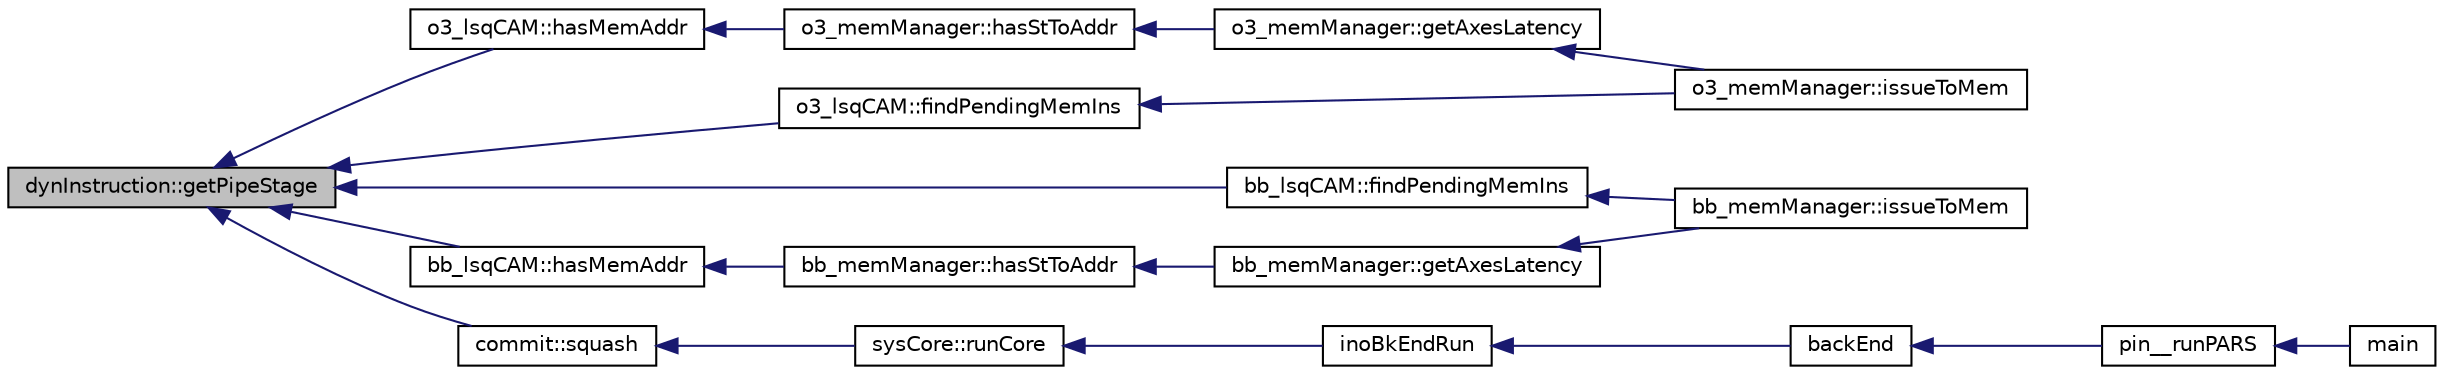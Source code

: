 digraph G
{
  edge [fontname="Helvetica",fontsize="10",labelfontname="Helvetica",labelfontsize="10"];
  node [fontname="Helvetica",fontsize="10",shape=record];
  rankdir=LR;
  Node1 [label="dynInstruction::getPipeStage",height=0.2,width=0.4,color="black", fillcolor="grey75", style="filled" fontcolor="black"];
  Node1 -> Node2 [dir=back,color="midnightblue",fontsize="10",style="solid",fontname="Helvetica"];
  Node2 [label="o3_lsqCAM::findPendingMemIns",height=0.2,width=0.4,color="black", fillcolor="white", style="filled",URL="$classo3__lsqCAM.html#a7db68789c8d9af13bbc9ec485b4972bc"];
  Node2 -> Node3 [dir=back,color="midnightblue",fontsize="10",style="solid",fontname="Helvetica"];
  Node3 [label="o3_memManager::issueToMem",height=0.2,width=0.4,color="black", fillcolor="white", style="filled",URL="$classo3__memManager.html#a124d7a6a84cf5cbc75a171a773784fbb"];
  Node1 -> Node4 [dir=back,color="midnightblue",fontsize="10",style="solid",fontname="Helvetica"];
  Node4 [label="bb_lsqCAM::findPendingMemIns",height=0.2,width=0.4,color="black", fillcolor="white", style="filled",URL="$classbb__lsqCAM.html#ae058ab6cb6ccf10ff4b0619e0c289eff"];
  Node4 -> Node5 [dir=back,color="midnightblue",fontsize="10",style="solid",fontname="Helvetica"];
  Node5 [label="bb_memManager::issueToMem",height=0.2,width=0.4,color="black", fillcolor="white", style="filled",URL="$classbb__memManager.html#a935b7f91aa6edfa7f215a7f59415b0f7"];
  Node1 -> Node6 [dir=back,color="midnightblue",fontsize="10",style="solid",fontname="Helvetica"];
  Node6 [label="o3_lsqCAM::hasMemAddr",height=0.2,width=0.4,color="black", fillcolor="white", style="filled",URL="$classo3__lsqCAM.html#ac52c64978b8fbe0569bb67f0d77e2ec9"];
  Node6 -> Node7 [dir=back,color="midnightblue",fontsize="10",style="solid",fontname="Helvetica"];
  Node7 [label="o3_memManager::hasStToAddr",height=0.2,width=0.4,color="black", fillcolor="white", style="filled",URL="$classo3__memManager.html#afcbdb28a588d6b0990761dfe751cb07d"];
  Node7 -> Node8 [dir=back,color="midnightblue",fontsize="10",style="solid",fontname="Helvetica"];
  Node8 [label="o3_memManager::getAxesLatency",height=0.2,width=0.4,color="black", fillcolor="white", style="filled",URL="$classo3__memManager.html#aeef4a4447f1777bb2a4c63920796c1a4"];
  Node8 -> Node3 [dir=back,color="midnightblue",fontsize="10",style="solid",fontname="Helvetica"];
  Node1 -> Node9 [dir=back,color="midnightblue",fontsize="10",style="solid",fontname="Helvetica"];
  Node9 [label="bb_lsqCAM::hasMemAddr",height=0.2,width=0.4,color="black", fillcolor="white", style="filled",URL="$classbb__lsqCAM.html#a8bdfeab77eb7d342705c49d3ac70e8b0"];
  Node9 -> Node10 [dir=back,color="midnightblue",fontsize="10",style="solid",fontname="Helvetica"];
  Node10 [label="bb_memManager::hasStToAddr",height=0.2,width=0.4,color="black", fillcolor="white", style="filled",URL="$classbb__memManager.html#a532c1005780654c653210fd4d4f1a525"];
  Node10 -> Node11 [dir=back,color="midnightblue",fontsize="10",style="solid",fontname="Helvetica"];
  Node11 [label="bb_memManager::getAxesLatency",height=0.2,width=0.4,color="black", fillcolor="white", style="filled",URL="$classbb__memManager.html#a892e36a7d531f828f084e75557023f5d"];
  Node11 -> Node5 [dir=back,color="midnightblue",fontsize="10",style="solid",fontname="Helvetica"];
  Node1 -> Node12 [dir=back,color="midnightblue",fontsize="10",style="solid",fontname="Helvetica"];
  Node12 [label="commit::squash",height=0.2,width=0.4,color="black", fillcolor="white", style="filled",URL="$classcommit.html#a5b183f343dbf7da45d795df16ef4b7bb"];
  Node12 -> Node13 [dir=back,color="midnightblue",fontsize="10",style="solid",fontname="Helvetica"];
  Node13 [label="sysCore::runCore",height=0.2,width=0.4,color="black", fillcolor="white", style="filled",URL="$classsysCore.html#aaafa43a2951680e1fdc83769650d7bba"];
  Node13 -> Node14 [dir=back,color="midnightblue",fontsize="10",style="solid",fontname="Helvetica"];
  Node14 [label="inoBkEndRun",height=0.2,width=0.4,color="black", fillcolor="white", style="filled",URL="$inoBkEnd_8h.html#aee9170028b273f191a7fc575a9a90102"];
  Node14 -> Node15 [dir=back,color="midnightblue",fontsize="10",style="solid",fontname="Helvetica"];
  Node15 [label="backEnd",height=0.2,width=0.4,color="black", fillcolor="white", style="filled",URL="$pars_8cpp.html#af45c42930cc9f7fbe74c2469301fa5f6"];
  Node15 -> Node16 [dir=back,color="midnightblue",fontsize="10",style="solid",fontname="Helvetica"];
  Node16 [label="pin__runPARS",height=0.2,width=0.4,color="black", fillcolor="white", style="filled",URL="$pars_8h.html#ace0fa7dabd943b7f226518d8f2eceef8"];
  Node16 -> Node17 [dir=back,color="midnightblue",fontsize="10",style="solid",fontname="Helvetica"];
  Node17 [label="main",height=0.2,width=0.4,color="black", fillcolor="white", style="filled",URL="$main__pars_8cpp.html#a0ddf1224851353fc92bfbff6f499fa97"];
}

